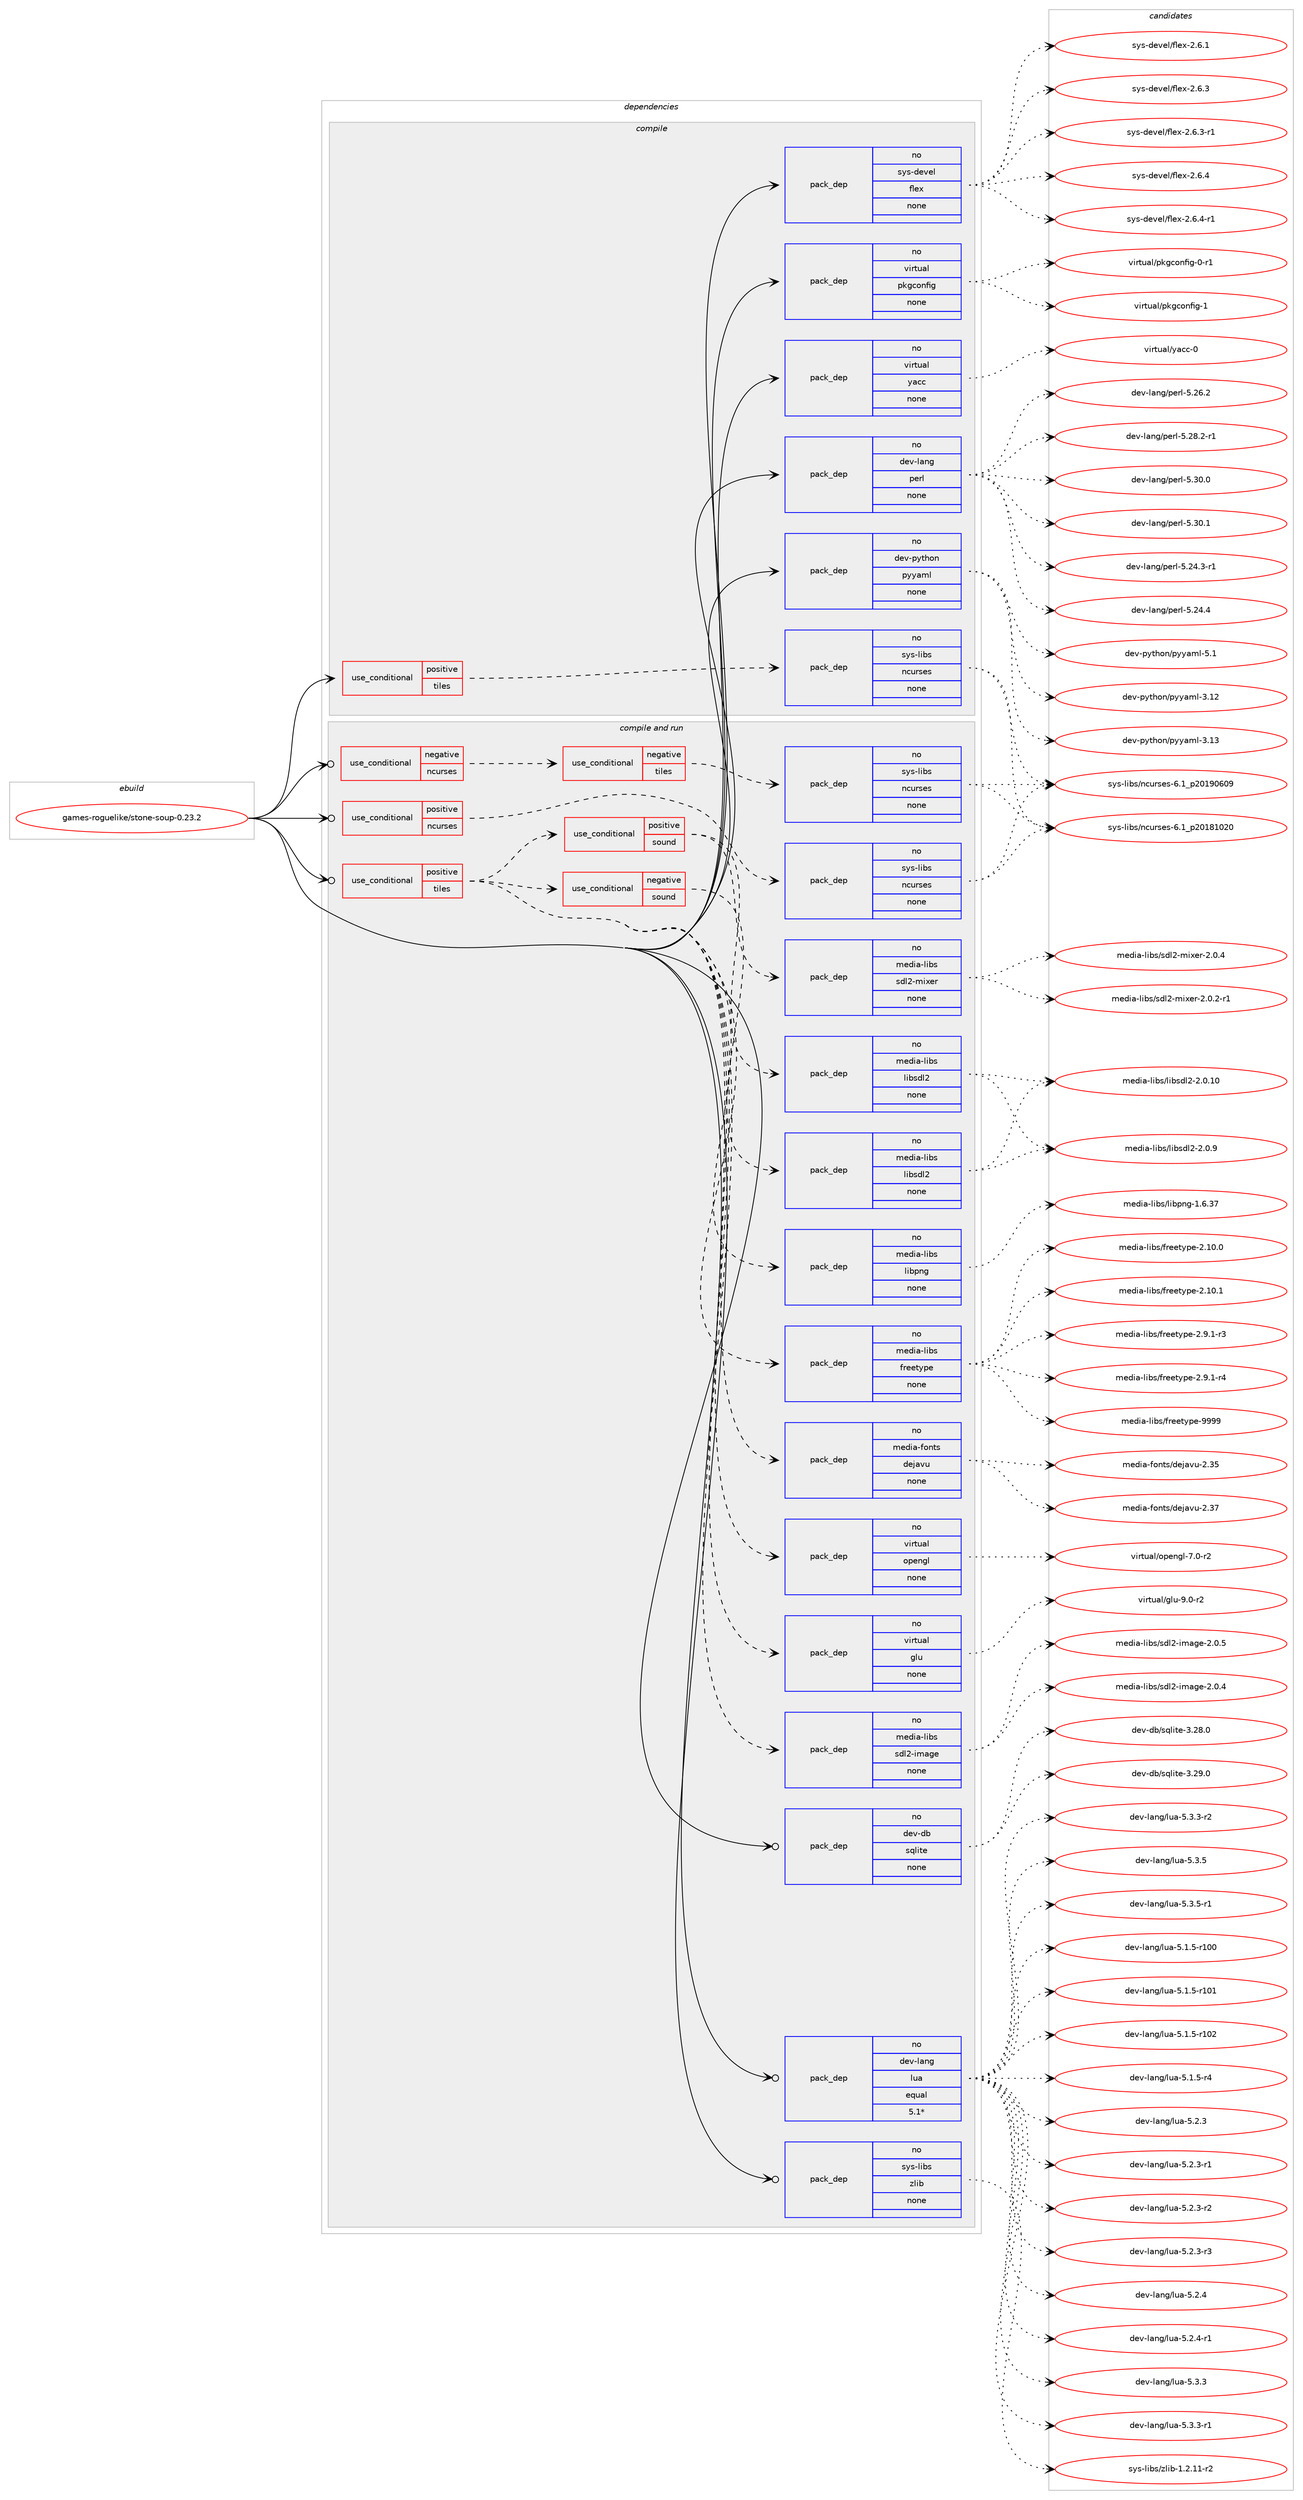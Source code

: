 digraph prolog {

# *************
# Graph options
# *************

newrank=true;
concentrate=true;
compound=true;
graph [rankdir=LR,fontname=Helvetica,fontsize=10,ranksep=1.5];#, ranksep=2.5, nodesep=0.2];
edge  [arrowhead=vee];
node  [fontname=Helvetica,fontsize=10];

# **********
# The ebuild
# **********

subgraph cluster_leftcol {
color=gray;
rank=same;
label=<<i>ebuild</i>>;
id [label="games-roguelike/stone-soup-0.23.2", color=red, width=4, href="../games-roguelike/stone-soup-0.23.2.svg"];
}

# ****************
# The dependencies
# ****************

subgraph cluster_midcol {
color=gray;
label=<<i>dependencies</i>>;
subgraph cluster_compile {
fillcolor="#eeeeee";
style=filled;
label=<<i>compile</i>>;
subgraph cond185055 {
dependency742211 [label=<<TABLE BORDER="0" CELLBORDER="1" CELLSPACING="0" CELLPADDING="4"><TR><TD ROWSPAN="3" CELLPADDING="10">use_conditional</TD></TR><TR><TD>positive</TD></TR><TR><TD>tiles</TD></TR></TABLE>>, shape=none, color=red];
subgraph pack544650 {
dependency742212 [label=<<TABLE BORDER="0" CELLBORDER="1" CELLSPACING="0" CELLPADDING="4" WIDTH="220"><TR><TD ROWSPAN="6" CELLPADDING="30">pack_dep</TD></TR><TR><TD WIDTH="110">no</TD></TR><TR><TD>sys-libs</TD></TR><TR><TD>ncurses</TD></TR><TR><TD>none</TD></TR><TR><TD></TD></TR></TABLE>>, shape=none, color=blue];
}
dependency742211:e -> dependency742212:w [weight=20,style="dashed",arrowhead="vee"];
}
id:e -> dependency742211:w [weight=20,style="solid",arrowhead="vee"];
subgraph pack544651 {
dependency742213 [label=<<TABLE BORDER="0" CELLBORDER="1" CELLSPACING="0" CELLPADDING="4" WIDTH="220"><TR><TD ROWSPAN="6" CELLPADDING="30">pack_dep</TD></TR><TR><TD WIDTH="110">no</TD></TR><TR><TD>dev-lang</TD></TR><TR><TD>perl</TD></TR><TR><TD>none</TD></TR><TR><TD></TD></TR></TABLE>>, shape=none, color=blue];
}
id:e -> dependency742213:w [weight=20,style="solid",arrowhead="vee"];
subgraph pack544652 {
dependency742214 [label=<<TABLE BORDER="0" CELLBORDER="1" CELLSPACING="0" CELLPADDING="4" WIDTH="220"><TR><TD ROWSPAN="6" CELLPADDING="30">pack_dep</TD></TR><TR><TD WIDTH="110">no</TD></TR><TR><TD>dev-python</TD></TR><TR><TD>pyyaml</TD></TR><TR><TD>none</TD></TR><TR><TD></TD></TR></TABLE>>, shape=none, color=blue];
}
id:e -> dependency742214:w [weight=20,style="solid",arrowhead="vee"];
subgraph pack544653 {
dependency742215 [label=<<TABLE BORDER="0" CELLBORDER="1" CELLSPACING="0" CELLPADDING="4" WIDTH="220"><TR><TD ROWSPAN="6" CELLPADDING="30">pack_dep</TD></TR><TR><TD WIDTH="110">no</TD></TR><TR><TD>sys-devel</TD></TR><TR><TD>flex</TD></TR><TR><TD>none</TD></TR><TR><TD></TD></TR></TABLE>>, shape=none, color=blue];
}
id:e -> dependency742215:w [weight=20,style="solid",arrowhead="vee"];
subgraph pack544654 {
dependency742216 [label=<<TABLE BORDER="0" CELLBORDER="1" CELLSPACING="0" CELLPADDING="4" WIDTH="220"><TR><TD ROWSPAN="6" CELLPADDING="30">pack_dep</TD></TR><TR><TD WIDTH="110">no</TD></TR><TR><TD>virtual</TD></TR><TR><TD>pkgconfig</TD></TR><TR><TD>none</TD></TR><TR><TD></TD></TR></TABLE>>, shape=none, color=blue];
}
id:e -> dependency742216:w [weight=20,style="solid",arrowhead="vee"];
subgraph pack544655 {
dependency742217 [label=<<TABLE BORDER="0" CELLBORDER="1" CELLSPACING="0" CELLPADDING="4" WIDTH="220"><TR><TD ROWSPAN="6" CELLPADDING="30">pack_dep</TD></TR><TR><TD WIDTH="110">no</TD></TR><TR><TD>virtual</TD></TR><TR><TD>yacc</TD></TR><TR><TD>none</TD></TR><TR><TD></TD></TR></TABLE>>, shape=none, color=blue];
}
id:e -> dependency742217:w [weight=20,style="solid",arrowhead="vee"];
}
subgraph cluster_compileandrun {
fillcolor="#eeeeee";
style=filled;
label=<<i>compile and run</i>>;
subgraph cond185056 {
dependency742218 [label=<<TABLE BORDER="0" CELLBORDER="1" CELLSPACING="0" CELLPADDING="4"><TR><TD ROWSPAN="3" CELLPADDING="10">use_conditional</TD></TR><TR><TD>negative</TD></TR><TR><TD>ncurses</TD></TR></TABLE>>, shape=none, color=red];
subgraph cond185057 {
dependency742219 [label=<<TABLE BORDER="0" CELLBORDER="1" CELLSPACING="0" CELLPADDING="4"><TR><TD ROWSPAN="3" CELLPADDING="10">use_conditional</TD></TR><TR><TD>negative</TD></TR><TR><TD>tiles</TD></TR></TABLE>>, shape=none, color=red];
subgraph pack544656 {
dependency742220 [label=<<TABLE BORDER="0" CELLBORDER="1" CELLSPACING="0" CELLPADDING="4" WIDTH="220"><TR><TD ROWSPAN="6" CELLPADDING="30">pack_dep</TD></TR><TR><TD WIDTH="110">no</TD></TR><TR><TD>sys-libs</TD></TR><TR><TD>ncurses</TD></TR><TR><TD>none</TD></TR><TR><TD></TD></TR></TABLE>>, shape=none, color=blue];
}
dependency742219:e -> dependency742220:w [weight=20,style="dashed",arrowhead="vee"];
}
dependency742218:e -> dependency742219:w [weight=20,style="dashed",arrowhead="vee"];
}
id:e -> dependency742218:w [weight=20,style="solid",arrowhead="odotvee"];
subgraph cond185058 {
dependency742221 [label=<<TABLE BORDER="0" CELLBORDER="1" CELLSPACING="0" CELLPADDING="4"><TR><TD ROWSPAN="3" CELLPADDING="10">use_conditional</TD></TR><TR><TD>positive</TD></TR><TR><TD>ncurses</TD></TR></TABLE>>, shape=none, color=red];
subgraph pack544657 {
dependency742222 [label=<<TABLE BORDER="0" CELLBORDER="1" CELLSPACING="0" CELLPADDING="4" WIDTH="220"><TR><TD ROWSPAN="6" CELLPADDING="30">pack_dep</TD></TR><TR><TD WIDTH="110">no</TD></TR><TR><TD>sys-libs</TD></TR><TR><TD>ncurses</TD></TR><TR><TD>none</TD></TR><TR><TD></TD></TR></TABLE>>, shape=none, color=blue];
}
dependency742221:e -> dependency742222:w [weight=20,style="dashed",arrowhead="vee"];
}
id:e -> dependency742221:w [weight=20,style="solid",arrowhead="odotvee"];
subgraph cond185059 {
dependency742223 [label=<<TABLE BORDER="0" CELLBORDER="1" CELLSPACING="0" CELLPADDING="4"><TR><TD ROWSPAN="3" CELLPADDING="10">use_conditional</TD></TR><TR><TD>positive</TD></TR><TR><TD>tiles</TD></TR></TABLE>>, shape=none, color=red];
subgraph pack544658 {
dependency742224 [label=<<TABLE BORDER="0" CELLBORDER="1" CELLSPACING="0" CELLPADDING="4" WIDTH="220"><TR><TD ROWSPAN="6" CELLPADDING="30">pack_dep</TD></TR><TR><TD WIDTH="110">no</TD></TR><TR><TD>media-fonts</TD></TR><TR><TD>dejavu</TD></TR><TR><TD>none</TD></TR><TR><TD></TD></TR></TABLE>>, shape=none, color=blue];
}
dependency742223:e -> dependency742224:w [weight=20,style="dashed",arrowhead="vee"];
subgraph pack544659 {
dependency742225 [label=<<TABLE BORDER="0" CELLBORDER="1" CELLSPACING="0" CELLPADDING="4" WIDTH="220"><TR><TD ROWSPAN="6" CELLPADDING="30">pack_dep</TD></TR><TR><TD WIDTH="110">no</TD></TR><TR><TD>media-libs</TD></TR><TR><TD>freetype</TD></TR><TR><TD>none</TD></TR><TR><TD></TD></TR></TABLE>>, shape=none, color=blue];
}
dependency742223:e -> dependency742225:w [weight=20,style="dashed",arrowhead="vee"];
subgraph pack544660 {
dependency742226 [label=<<TABLE BORDER="0" CELLBORDER="1" CELLSPACING="0" CELLPADDING="4" WIDTH="220"><TR><TD ROWSPAN="6" CELLPADDING="30">pack_dep</TD></TR><TR><TD WIDTH="110">no</TD></TR><TR><TD>media-libs</TD></TR><TR><TD>libpng</TD></TR><TR><TD>none</TD></TR><TR><TD></TD></TR></TABLE>>, shape=none, color=blue];
}
dependency742223:e -> dependency742226:w [weight=20,style="dashed",arrowhead="vee"];
subgraph cond185060 {
dependency742227 [label=<<TABLE BORDER="0" CELLBORDER="1" CELLSPACING="0" CELLPADDING="4"><TR><TD ROWSPAN="3" CELLPADDING="10">use_conditional</TD></TR><TR><TD>positive</TD></TR><TR><TD>sound</TD></TR></TABLE>>, shape=none, color=red];
subgraph pack544661 {
dependency742228 [label=<<TABLE BORDER="0" CELLBORDER="1" CELLSPACING="0" CELLPADDING="4" WIDTH="220"><TR><TD ROWSPAN="6" CELLPADDING="30">pack_dep</TD></TR><TR><TD WIDTH="110">no</TD></TR><TR><TD>media-libs</TD></TR><TR><TD>libsdl2</TD></TR><TR><TD>none</TD></TR><TR><TD></TD></TR></TABLE>>, shape=none, color=blue];
}
dependency742227:e -> dependency742228:w [weight=20,style="dashed",arrowhead="vee"];
subgraph pack544662 {
dependency742229 [label=<<TABLE BORDER="0" CELLBORDER="1" CELLSPACING="0" CELLPADDING="4" WIDTH="220"><TR><TD ROWSPAN="6" CELLPADDING="30">pack_dep</TD></TR><TR><TD WIDTH="110">no</TD></TR><TR><TD>media-libs</TD></TR><TR><TD>sdl2-mixer</TD></TR><TR><TD>none</TD></TR><TR><TD></TD></TR></TABLE>>, shape=none, color=blue];
}
dependency742227:e -> dependency742229:w [weight=20,style="dashed",arrowhead="vee"];
}
dependency742223:e -> dependency742227:w [weight=20,style="dashed",arrowhead="vee"];
subgraph cond185061 {
dependency742230 [label=<<TABLE BORDER="0" CELLBORDER="1" CELLSPACING="0" CELLPADDING="4"><TR><TD ROWSPAN="3" CELLPADDING="10">use_conditional</TD></TR><TR><TD>negative</TD></TR><TR><TD>sound</TD></TR></TABLE>>, shape=none, color=red];
subgraph pack544663 {
dependency742231 [label=<<TABLE BORDER="0" CELLBORDER="1" CELLSPACING="0" CELLPADDING="4" WIDTH="220"><TR><TD ROWSPAN="6" CELLPADDING="30">pack_dep</TD></TR><TR><TD WIDTH="110">no</TD></TR><TR><TD>media-libs</TD></TR><TR><TD>libsdl2</TD></TR><TR><TD>none</TD></TR><TR><TD></TD></TR></TABLE>>, shape=none, color=blue];
}
dependency742230:e -> dependency742231:w [weight=20,style="dashed",arrowhead="vee"];
}
dependency742223:e -> dependency742230:w [weight=20,style="dashed",arrowhead="vee"];
subgraph pack544664 {
dependency742232 [label=<<TABLE BORDER="0" CELLBORDER="1" CELLSPACING="0" CELLPADDING="4" WIDTH="220"><TR><TD ROWSPAN="6" CELLPADDING="30">pack_dep</TD></TR><TR><TD WIDTH="110">no</TD></TR><TR><TD>media-libs</TD></TR><TR><TD>sdl2-image</TD></TR><TR><TD>none</TD></TR><TR><TD></TD></TR></TABLE>>, shape=none, color=blue];
}
dependency742223:e -> dependency742232:w [weight=20,style="dashed",arrowhead="vee"];
subgraph pack544665 {
dependency742233 [label=<<TABLE BORDER="0" CELLBORDER="1" CELLSPACING="0" CELLPADDING="4" WIDTH="220"><TR><TD ROWSPAN="6" CELLPADDING="30">pack_dep</TD></TR><TR><TD WIDTH="110">no</TD></TR><TR><TD>virtual</TD></TR><TR><TD>glu</TD></TR><TR><TD>none</TD></TR><TR><TD></TD></TR></TABLE>>, shape=none, color=blue];
}
dependency742223:e -> dependency742233:w [weight=20,style="dashed",arrowhead="vee"];
subgraph pack544666 {
dependency742234 [label=<<TABLE BORDER="0" CELLBORDER="1" CELLSPACING="0" CELLPADDING="4" WIDTH="220"><TR><TD ROWSPAN="6" CELLPADDING="30">pack_dep</TD></TR><TR><TD WIDTH="110">no</TD></TR><TR><TD>virtual</TD></TR><TR><TD>opengl</TD></TR><TR><TD>none</TD></TR><TR><TD></TD></TR></TABLE>>, shape=none, color=blue];
}
dependency742223:e -> dependency742234:w [weight=20,style="dashed",arrowhead="vee"];
}
id:e -> dependency742223:w [weight=20,style="solid",arrowhead="odotvee"];
subgraph pack544667 {
dependency742235 [label=<<TABLE BORDER="0" CELLBORDER="1" CELLSPACING="0" CELLPADDING="4" WIDTH="220"><TR><TD ROWSPAN="6" CELLPADDING="30">pack_dep</TD></TR><TR><TD WIDTH="110">no</TD></TR><TR><TD>dev-db</TD></TR><TR><TD>sqlite</TD></TR><TR><TD>none</TD></TR><TR><TD></TD></TR></TABLE>>, shape=none, color=blue];
}
id:e -> dependency742235:w [weight=20,style="solid",arrowhead="odotvee"];
subgraph pack544668 {
dependency742236 [label=<<TABLE BORDER="0" CELLBORDER="1" CELLSPACING="0" CELLPADDING="4" WIDTH="220"><TR><TD ROWSPAN="6" CELLPADDING="30">pack_dep</TD></TR><TR><TD WIDTH="110">no</TD></TR><TR><TD>dev-lang</TD></TR><TR><TD>lua</TD></TR><TR><TD>equal</TD></TR><TR><TD>5.1*</TD></TR></TABLE>>, shape=none, color=blue];
}
id:e -> dependency742236:w [weight=20,style="solid",arrowhead="odotvee"];
subgraph pack544669 {
dependency742237 [label=<<TABLE BORDER="0" CELLBORDER="1" CELLSPACING="0" CELLPADDING="4" WIDTH="220"><TR><TD ROWSPAN="6" CELLPADDING="30">pack_dep</TD></TR><TR><TD WIDTH="110">no</TD></TR><TR><TD>sys-libs</TD></TR><TR><TD>zlib</TD></TR><TR><TD>none</TD></TR><TR><TD></TD></TR></TABLE>>, shape=none, color=blue];
}
id:e -> dependency742237:w [weight=20,style="solid",arrowhead="odotvee"];
}
subgraph cluster_run {
fillcolor="#eeeeee";
style=filled;
label=<<i>run</i>>;
}
}

# **************
# The candidates
# **************

subgraph cluster_choices {
rank=same;
color=gray;
label=<<i>candidates</i>>;

subgraph choice544650 {
color=black;
nodesep=1;
choice1151211154510810598115471109911711411510111545544649951125048495649485048 [label="sys-libs/ncurses-6.1_p20181020", color=red, width=4,href="../sys-libs/ncurses-6.1_p20181020.svg"];
choice1151211154510810598115471109911711411510111545544649951125048495748544857 [label="sys-libs/ncurses-6.1_p20190609", color=red, width=4,href="../sys-libs/ncurses-6.1_p20190609.svg"];
dependency742212:e -> choice1151211154510810598115471109911711411510111545544649951125048495649485048:w [style=dotted,weight="100"];
dependency742212:e -> choice1151211154510810598115471109911711411510111545544649951125048495748544857:w [style=dotted,weight="100"];
}
subgraph choice544651 {
color=black;
nodesep=1;
choice100101118451089711010347112101114108455346505246514511449 [label="dev-lang/perl-5.24.3-r1", color=red, width=4,href="../dev-lang/perl-5.24.3-r1.svg"];
choice10010111845108971101034711210111410845534650524652 [label="dev-lang/perl-5.24.4", color=red, width=4,href="../dev-lang/perl-5.24.4.svg"];
choice10010111845108971101034711210111410845534650544650 [label="dev-lang/perl-5.26.2", color=red, width=4,href="../dev-lang/perl-5.26.2.svg"];
choice100101118451089711010347112101114108455346505646504511449 [label="dev-lang/perl-5.28.2-r1", color=red, width=4,href="../dev-lang/perl-5.28.2-r1.svg"];
choice10010111845108971101034711210111410845534651484648 [label="dev-lang/perl-5.30.0", color=red, width=4,href="../dev-lang/perl-5.30.0.svg"];
choice10010111845108971101034711210111410845534651484649 [label="dev-lang/perl-5.30.1", color=red, width=4,href="../dev-lang/perl-5.30.1.svg"];
dependency742213:e -> choice100101118451089711010347112101114108455346505246514511449:w [style=dotted,weight="100"];
dependency742213:e -> choice10010111845108971101034711210111410845534650524652:w [style=dotted,weight="100"];
dependency742213:e -> choice10010111845108971101034711210111410845534650544650:w [style=dotted,weight="100"];
dependency742213:e -> choice100101118451089711010347112101114108455346505646504511449:w [style=dotted,weight="100"];
dependency742213:e -> choice10010111845108971101034711210111410845534651484648:w [style=dotted,weight="100"];
dependency742213:e -> choice10010111845108971101034711210111410845534651484649:w [style=dotted,weight="100"];
}
subgraph choice544652 {
color=black;
nodesep=1;
choice1001011184511212111610411111047112121121971091084551464950 [label="dev-python/pyyaml-3.12", color=red, width=4,href="../dev-python/pyyaml-3.12.svg"];
choice1001011184511212111610411111047112121121971091084551464951 [label="dev-python/pyyaml-3.13", color=red, width=4,href="../dev-python/pyyaml-3.13.svg"];
choice10010111845112121116104111110471121211219710910845534649 [label="dev-python/pyyaml-5.1", color=red, width=4,href="../dev-python/pyyaml-5.1.svg"];
dependency742214:e -> choice1001011184511212111610411111047112121121971091084551464950:w [style=dotted,weight="100"];
dependency742214:e -> choice1001011184511212111610411111047112121121971091084551464951:w [style=dotted,weight="100"];
dependency742214:e -> choice10010111845112121116104111110471121211219710910845534649:w [style=dotted,weight="100"];
}
subgraph choice544653 {
color=black;
nodesep=1;
choice1151211154510010111810110847102108101120455046544649 [label="sys-devel/flex-2.6.1", color=red, width=4,href="../sys-devel/flex-2.6.1.svg"];
choice1151211154510010111810110847102108101120455046544651 [label="sys-devel/flex-2.6.3", color=red, width=4,href="../sys-devel/flex-2.6.3.svg"];
choice11512111545100101118101108471021081011204550465446514511449 [label="sys-devel/flex-2.6.3-r1", color=red, width=4,href="../sys-devel/flex-2.6.3-r1.svg"];
choice1151211154510010111810110847102108101120455046544652 [label="sys-devel/flex-2.6.4", color=red, width=4,href="../sys-devel/flex-2.6.4.svg"];
choice11512111545100101118101108471021081011204550465446524511449 [label="sys-devel/flex-2.6.4-r1", color=red, width=4,href="../sys-devel/flex-2.6.4-r1.svg"];
dependency742215:e -> choice1151211154510010111810110847102108101120455046544649:w [style=dotted,weight="100"];
dependency742215:e -> choice1151211154510010111810110847102108101120455046544651:w [style=dotted,weight="100"];
dependency742215:e -> choice11512111545100101118101108471021081011204550465446514511449:w [style=dotted,weight="100"];
dependency742215:e -> choice1151211154510010111810110847102108101120455046544652:w [style=dotted,weight="100"];
dependency742215:e -> choice11512111545100101118101108471021081011204550465446524511449:w [style=dotted,weight="100"];
}
subgraph choice544654 {
color=black;
nodesep=1;
choice11810511411611797108471121071039911111010210510345484511449 [label="virtual/pkgconfig-0-r1", color=red, width=4,href="../virtual/pkgconfig-0-r1.svg"];
choice1181051141161179710847112107103991111101021051034549 [label="virtual/pkgconfig-1", color=red, width=4,href="../virtual/pkgconfig-1.svg"];
dependency742216:e -> choice11810511411611797108471121071039911111010210510345484511449:w [style=dotted,weight="100"];
dependency742216:e -> choice1181051141161179710847112107103991111101021051034549:w [style=dotted,weight="100"];
}
subgraph choice544655 {
color=black;
nodesep=1;
choice11810511411611797108471219799994548 [label="virtual/yacc-0", color=red, width=4,href="../virtual/yacc-0.svg"];
dependency742217:e -> choice11810511411611797108471219799994548:w [style=dotted,weight="100"];
}
subgraph choice544656 {
color=black;
nodesep=1;
choice1151211154510810598115471109911711411510111545544649951125048495649485048 [label="sys-libs/ncurses-6.1_p20181020", color=red, width=4,href="../sys-libs/ncurses-6.1_p20181020.svg"];
choice1151211154510810598115471109911711411510111545544649951125048495748544857 [label="sys-libs/ncurses-6.1_p20190609", color=red, width=4,href="../sys-libs/ncurses-6.1_p20190609.svg"];
dependency742220:e -> choice1151211154510810598115471109911711411510111545544649951125048495649485048:w [style=dotted,weight="100"];
dependency742220:e -> choice1151211154510810598115471109911711411510111545544649951125048495748544857:w [style=dotted,weight="100"];
}
subgraph choice544657 {
color=black;
nodesep=1;
choice1151211154510810598115471109911711411510111545544649951125048495649485048 [label="sys-libs/ncurses-6.1_p20181020", color=red, width=4,href="../sys-libs/ncurses-6.1_p20181020.svg"];
choice1151211154510810598115471109911711411510111545544649951125048495748544857 [label="sys-libs/ncurses-6.1_p20190609", color=red, width=4,href="../sys-libs/ncurses-6.1_p20190609.svg"];
dependency742222:e -> choice1151211154510810598115471109911711411510111545544649951125048495649485048:w [style=dotted,weight="100"];
dependency742222:e -> choice1151211154510810598115471109911711411510111545544649951125048495748544857:w [style=dotted,weight="100"];
}
subgraph choice544658 {
color=black;
nodesep=1;
choice109101100105974510211111011611547100101106971181174550465153 [label="media-fonts/dejavu-2.35", color=red, width=4,href="../media-fonts/dejavu-2.35.svg"];
choice109101100105974510211111011611547100101106971181174550465155 [label="media-fonts/dejavu-2.37", color=red, width=4,href="../media-fonts/dejavu-2.37.svg"];
dependency742224:e -> choice109101100105974510211111011611547100101106971181174550465153:w [style=dotted,weight="100"];
dependency742224:e -> choice109101100105974510211111011611547100101106971181174550465155:w [style=dotted,weight="100"];
}
subgraph choice544659 {
color=black;
nodesep=1;
choice1091011001059745108105981154710211410110111612111210145504649484648 [label="media-libs/freetype-2.10.0", color=red, width=4,href="../media-libs/freetype-2.10.0.svg"];
choice1091011001059745108105981154710211410110111612111210145504649484649 [label="media-libs/freetype-2.10.1", color=red, width=4,href="../media-libs/freetype-2.10.1.svg"];
choice109101100105974510810598115471021141011011161211121014550465746494511451 [label="media-libs/freetype-2.9.1-r3", color=red, width=4,href="../media-libs/freetype-2.9.1-r3.svg"];
choice109101100105974510810598115471021141011011161211121014550465746494511452 [label="media-libs/freetype-2.9.1-r4", color=red, width=4,href="../media-libs/freetype-2.9.1-r4.svg"];
choice109101100105974510810598115471021141011011161211121014557575757 [label="media-libs/freetype-9999", color=red, width=4,href="../media-libs/freetype-9999.svg"];
dependency742225:e -> choice1091011001059745108105981154710211410110111612111210145504649484648:w [style=dotted,weight="100"];
dependency742225:e -> choice1091011001059745108105981154710211410110111612111210145504649484649:w [style=dotted,weight="100"];
dependency742225:e -> choice109101100105974510810598115471021141011011161211121014550465746494511451:w [style=dotted,weight="100"];
dependency742225:e -> choice109101100105974510810598115471021141011011161211121014550465746494511452:w [style=dotted,weight="100"];
dependency742225:e -> choice109101100105974510810598115471021141011011161211121014557575757:w [style=dotted,weight="100"];
}
subgraph choice544660 {
color=black;
nodesep=1;
choice109101100105974510810598115471081059811211010345494654465155 [label="media-libs/libpng-1.6.37", color=red, width=4,href="../media-libs/libpng-1.6.37.svg"];
dependency742226:e -> choice109101100105974510810598115471081059811211010345494654465155:w [style=dotted,weight="100"];
}
subgraph choice544661 {
color=black;
nodesep=1;
choice10910110010597451081059811547108105981151001085045504648464948 [label="media-libs/libsdl2-2.0.10", color=red, width=4,href="../media-libs/libsdl2-2.0.10.svg"];
choice109101100105974510810598115471081059811510010850455046484657 [label="media-libs/libsdl2-2.0.9", color=red, width=4,href="../media-libs/libsdl2-2.0.9.svg"];
dependency742228:e -> choice10910110010597451081059811547108105981151001085045504648464948:w [style=dotted,weight="100"];
dependency742228:e -> choice109101100105974510810598115471081059811510010850455046484657:w [style=dotted,weight="100"];
}
subgraph choice544662 {
color=black;
nodesep=1;
choice1091011001059745108105981154711510010850451091051201011144550464846504511449 [label="media-libs/sdl2-mixer-2.0.2-r1", color=red, width=4,href="../media-libs/sdl2-mixer-2.0.2-r1.svg"];
choice109101100105974510810598115471151001085045109105120101114455046484652 [label="media-libs/sdl2-mixer-2.0.4", color=red, width=4,href="../media-libs/sdl2-mixer-2.0.4.svg"];
dependency742229:e -> choice1091011001059745108105981154711510010850451091051201011144550464846504511449:w [style=dotted,weight="100"];
dependency742229:e -> choice109101100105974510810598115471151001085045109105120101114455046484652:w [style=dotted,weight="100"];
}
subgraph choice544663 {
color=black;
nodesep=1;
choice10910110010597451081059811547108105981151001085045504648464948 [label="media-libs/libsdl2-2.0.10", color=red, width=4,href="../media-libs/libsdl2-2.0.10.svg"];
choice109101100105974510810598115471081059811510010850455046484657 [label="media-libs/libsdl2-2.0.9", color=red, width=4,href="../media-libs/libsdl2-2.0.9.svg"];
dependency742231:e -> choice10910110010597451081059811547108105981151001085045504648464948:w [style=dotted,weight="100"];
dependency742231:e -> choice109101100105974510810598115471081059811510010850455046484657:w [style=dotted,weight="100"];
}
subgraph choice544664 {
color=black;
nodesep=1;
choice10910110010597451081059811547115100108504510510997103101455046484652 [label="media-libs/sdl2-image-2.0.4", color=red, width=4,href="../media-libs/sdl2-image-2.0.4.svg"];
choice10910110010597451081059811547115100108504510510997103101455046484653 [label="media-libs/sdl2-image-2.0.5", color=red, width=4,href="../media-libs/sdl2-image-2.0.5.svg"];
dependency742232:e -> choice10910110010597451081059811547115100108504510510997103101455046484652:w [style=dotted,weight="100"];
dependency742232:e -> choice10910110010597451081059811547115100108504510510997103101455046484653:w [style=dotted,weight="100"];
}
subgraph choice544665 {
color=black;
nodesep=1;
choice1181051141161179710847103108117455746484511450 [label="virtual/glu-9.0-r2", color=red, width=4,href="../virtual/glu-9.0-r2.svg"];
dependency742233:e -> choice1181051141161179710847103108117455746484511450:w [style=dotted,weight="100"];
}
subgraph choice544666 {
color=black;
nodesep=1;
choice1181051141161179710847111112101110103108455546484511450 [label="virtual/opengl-7.0-r2", color=red, width=4,href="../virtual/opengl-7.0-r2.svg"];
dependency742234:e -> choice1181051141161179710847111112101110103108455546484511450:w [style=dotted,weight="100"];
}
subgraph choice544667 {
color=black;
nodesep=1;
choice10010111845100984711511310810511610145514650564648 [label="dev-db/sqlite-3.28.0", color=red, width=4,href="../dev-db/sqlite-3.28.0.svg"];
choice10010111845100984711511310810511610145514650574648 [label="dev-db/sqlite-3.29.0", color=red, width=4,href="../dev-db/sqlite-3.29.0.svg"];
dependency742235:e -> choice10010111845100984711511310810511610145514650564648:w [style=dotted,weight="100"];
dependency742235:e -> choice10010111845100984711511310810511610145514650574648:w [style=dotted,weight="100"];
}
subgraph choice544668 {
color=black;
nodesep=1;
choice1001011184510897110103471081179745534649465345114494848 [label="dev-lang/lua-5.1.5-r100", color=red, width=4,href="../dev-lang/lua-5.1.5-r100.svg"];
choice1001011184510897110103471081179745534649465345114494849 [label="dev-lang/lua-5.1.5-r101", color=red, width=4,href="../dev-lang/lua-5.1.5-r101.svg"];
choice1001011184510897110103471081179745534649465345114494850 [label="dev-lang/lua-5.1.5-r102", color=red, width=4,href="../dev-lang/lua-5.1.5-r102.svg"];
choice100101118451089711010347108117974553464946534511452 [label="dev-lang/lua-5.1.5-r4", color=red, width=4,href="../dev-lang/lua-5.1.5-r4.svg"];
choice10010111845108971101034710811797455346504651 [label="dev-lang/lua-5.2.3", color=red, width=4,href="../dev-lang/lua-5.2.3.svg"];
choice100101118451089711010347108117974553465046514511449 [label="dev-lang/lua-5.2.3-r1", color=red, width=4,href="../dev-lang/lua-5.2.3-r1.svg"];
choice100101118451089711010347108117974553465046514511450 [label="dev-lang/lua-5.2.3-r2", color=red, width=4,href="../dev-lang/lua-5.2.3-r2.svg"];
choice100101118451089711010347108117974553465046514511451 [label="dev-lang/lua-5.2.3-r3", color=red, width=4,href="../dev-lang/lua-5.2.3-r3.svg"];
choice10010111845108971101034710811797455346504652 [label="dev-lang/lua-5.2.4", color=red, width=4,href="../dev-lang/lua-5.2.4.svg"];
choice100101118451089711010347108117974553465046524511449 [label="dev-lang/lua-5.2.4-r1", color=red, width=4,href="../dev-lang/lua-5.2.4-r1.svg"];
choice10010111845108971101034710811797455346514651 [label="dev-lang/lua-5.3.3", color=red, width=4,href="../dev-lang/lua-5.3.3.svg"];
choice100101118451089711010347108117974553465146514511449 [label="dev-lang/lua-5.3.3-r1", color=red, width=4,href="../dev-lang/lua-5.3.3-r1.svg"];
choice100101118451089711010347108117974553465146514511450 [label="dev-lang/lua-5.3.3-r2", color=red, width=4,href="../dev-lang/lua-5.3.3-r2.svg"];
choice10010111845108971101034710811797455346514653 [label="dev-lang/lua-5.3.5", color=red, width=4,href="../dev-lang/lua-5.3.5.svg"];
choice100101118451089711010347108117974553465146534511449 [label="dev-lang/lua-5.3.5-r1", color=red, width=4,href="../dev-lang/lua-5.3.5-r1.svg"];
dependency742236:e -> choice1001011184510897110103471081179745534649465345114494848:w [style=dotted,weight="100"];
dependency742236:e -> choice1001011184510897110103471081179745534649465345114494849:w [style=dotted,weight="100"];
dependency742236:e -> choice1001011184510897110103471081179745534649465345114494850:w [style=dotted,weight="100"];
dependency742236:e -> choice100101118451089711010347108117974553464946534511452:w [style=dotted,weight="100"];
dependency742236:e -> choice10010111845108971101034710811797455346504651:w [style=dotted,weight="100"];
dependency742236:e -> choice100101118451089711010347108117974553465046514511449:w [style=dotted,weight="100"];
dependency742236:e -> choice100101118451089711010347108117974553465046514511450:w [style=dotted,weight="100"];
dependency742236:e -> choice100101118451089711010347108117974553465046514511451:w [style=dotted,weight="100"];
dependency742236:e -> choice10010111845108971101034710811797455346504652:w [style=dotted,weight="100"];
dependency742236:e -> choice100101118451089711010347108117974553465046524511449:w [style=dotted,weight="100"];
dependency742236:e -> choice10010111845108971101034710811797455346514651:w [style=dotted,weight="100"];
dependency742236:e -> choice100101118451089711010347108117974553465146514511449:w [style=dotted,weight="100"];
dependency742236:e -> choice100101118451089711010347108117974553465146514511450:w [style=dotted,weight="100"];
dependency742236:e -> choice10010111845108971101034710811797455346514653:w [style=dotted,weight="100"];
dependency742236:e -> choice100101118451089711010347108117974553465146534511449:w [style=dotted,weight="100"];
}
subgraph choice544669 {
color=black;
nodesep=1;
choice11512111545108105981154712210810598454946504649494511450 [label="sys-libs/zlib-1.2.11-r2", color=red, width=4,href="../sys-libs/zlib-1.2.11-r2.svg"];
dependency742237:e -> choice11512111545108105981154712210810598454946504649494511450:w [style=dotted,weight="100"];
}
}

}
